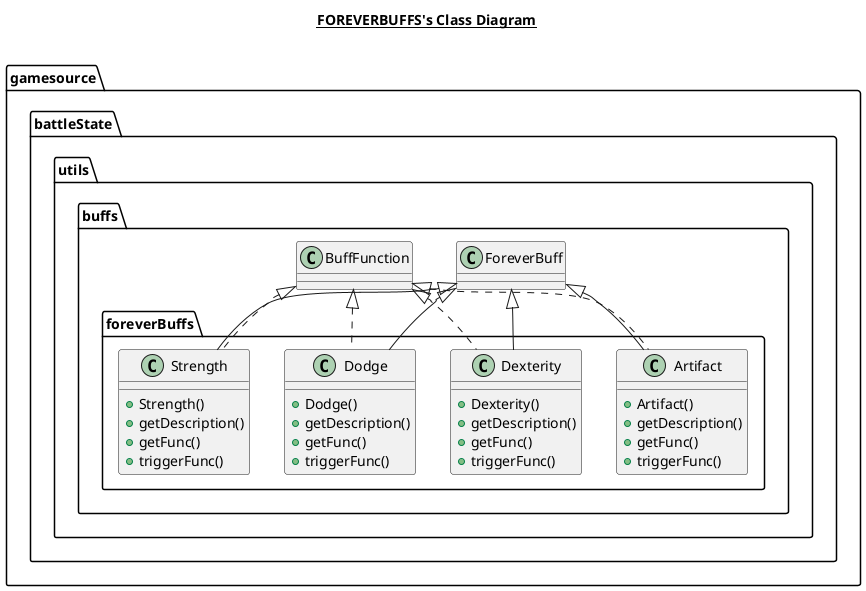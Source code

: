 @startuml

title __FOREVERBUFFS's Class Diagram__\n

  namespace gamesource {
    namespace battleState.utils.buffs {
      namespace foreverBuffs {
        class gamesource.battleState.utils.buffs.foreverBuffs.Artifact {
            + Artifact()
            + getDescription()
            + getFunc()
            + triggerFunc()
        }
      }
    }
  }
  

  namespace gamesource {
    namespace battleState.utils.buffs {
      namespace foreverBuffs {
        class gamesource.battleState.utils.buffs.foreverBuffs.Dexterity {
            + Dexterity()
            + getDescription()
            + getFunc()
            + triggerFunc()
        }
      }
    }
  }
  

  namespace gamesource {
    namespace battleState.utils.buffs {
      namespace foreverBuffs {
        class gamesource.battleState.utils.buffs.foreverBuffs.Dodge {
            + Dodge()
            + getDescription()
            + getFunc()
            + triggerFunc()
        }
      }
    }
  }
  

  namespace gamesource {
    namespace battleState.utils.buffs {
      namespace foreverBuffs {
        class gamesource.battleState.utils.buffs.foreverBuffs.Strength {
            + Strength()
            + getDescription()
            + getFunc()
            + triggerFunc()
        }
      }
    }
  }
  

  gamesource.battleState.utils.buffs.foreverBuffs.Artifact .up.|> gamesource.battleState.utils.buffs.BuffFunction
  gamesource.battleState.utils.buffs.foreverBuffs.Artifact -up-|> gamesource.battleState.utils.buffs.ForeverBuff
  gamesource.battleState.utils.buffs.foreverBuffs.Dexterity .up.|> gamesource.battleState.utils.buffs.BuffFunction
  gamesource.battleState.utils.buffs.foreverBuffs.Dexterity -up-|> gamesource.battleState.utils.buffs.ForeverBuff
  gamesource.battleState.utils.buffs.foreverBuffs.Dodge .up.|> gamesource.battleState.utils.buffs.BuffFunction
  gamesource.battleState.utils.buffs.foreverBuffs.Dodge -up-|> gamesource.battleState.utils.buffs.ForeverBuff
  gamesource.battleState.utils.buffs.foreverBuffs.Strength .up.|> gamesource.battleState.utils.buffs.BuffFunction
  gamesource.battleState.utils.buffs.foreverBuffs.Strength -up-|> gamesource.battleState.utils.buffs.ForeverBuff




@enduml
